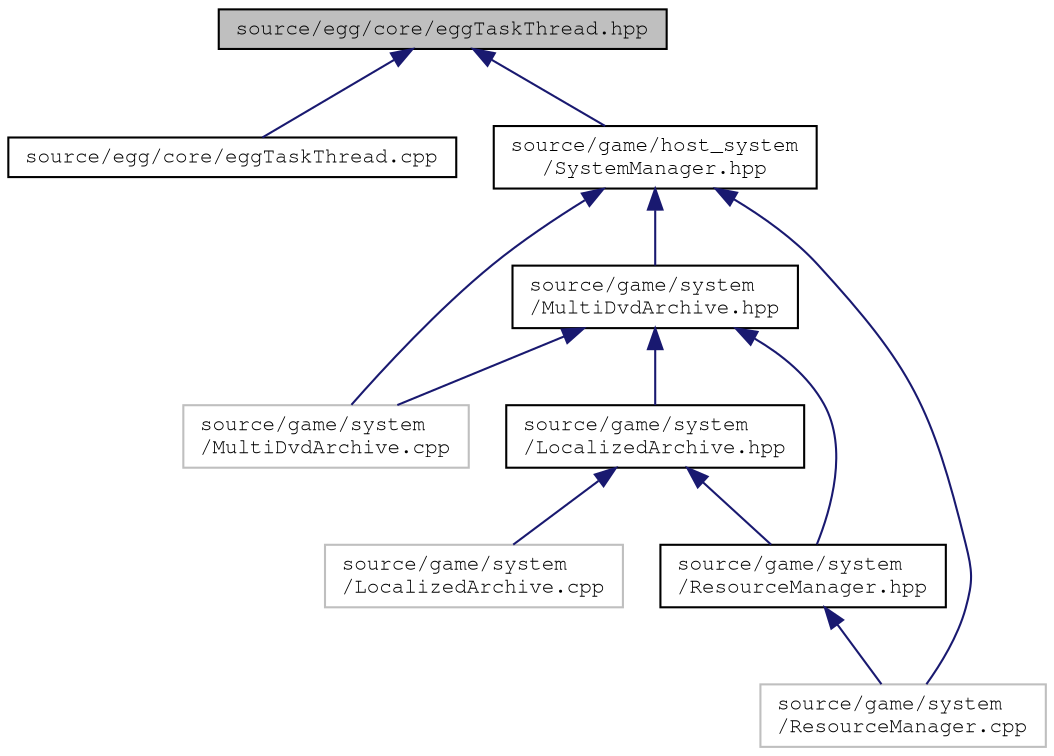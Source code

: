 digraph "source/egg/core/eggTaskThread.hpp"
{
 // LATEX_PDF_SIZE
  edge [fontname="FreeMono",fontsize="10",labelfontname="FreeMono",labelfontsize="10"];
  node [fontname="FreeMono",fontsize="10",shape=record];
  Node1 [label="source/egg/core/eggTaskThread.hpp",height=0.2,width=0.4,color="black", fillcolor="grey75", style="filled", fontcolor="black",tooltip="TODO."];
  Node1 -> Node2 [dir="back",color="midnightblue",fontsize="10",style="solid",fontname="FreeMono"];
  Node2 [label="source/egg/core/eggTaskThread.cpp",height=0.2,width=0.4,color="black", fillcolor="white", style="filled",URL="$egg_task_thread_8cpp.html",tooltip="TODO."];
  Node1 -> Node3 [dir="back",color="midnightblue",fontsize="10",style="solid",fontname="FreeMono"];
  Node3 [label="source/game/host_system\l/SystemManager.hpp",height=0.2,width=0.4,color="black", fillcolor="white", style="filled",URL="$_system_manager_8hpp.html",tooltip="System Manager."];
  Node3 -> Node4 [dir="back",color="midnightblue",fontsize="10",style="solid",fontname="FreeMono"];
  Node4 [label="source/game/system\l/MultiDvdArchive.cpp",height=0.2,width=0.4,color="grey75", fillcolor="white", style="filled",tooltip=" "];
  Node3 -> Node5 [dir="back",color="midnightblue",fontsize="10",style="solid",fontname="FreeMono"];
  Node5 [label="source/game/system\l/MultiDvdArchive.hpp",height=0.2,width=0.4,color="black", fillcolor="white", style="filled",URL="$_multi_dvd_archive_8hpp_source.html",tooltip=" "];
  Node5 -> Node6 [dir="back",color="midnightblue",fontsize="10",style="solid",fontname="FreeMono"];
  Node6 [label="source/game/system\l/LocalizedArchive.hpp",height=0.2,width=0.4,color="black", fillcolor="white", style="filled",URL="$_localized_archive_8hpp_source.html",tooltip=" "];
  Node6 -> Node7 [dir="back",color="midnightblue",fontsize="10",style="solid",fontname="FreeMono"];
  Node7 [label="source/game/system\l/LocalizedArchive.cpp",height=0.2,width=0.4,color="grey75", fillcolor="white", style="filled",tooltip=" "];
  Node6 -> Node8 [dir="back",color="midnightblue",fontsize="10",style="solid",fontname="FreeMono"];
  Node8 [label="source/game/system\l/ResourceManager.hpp",height=0.2,width=0.4,color="black", fillcolor="white", style="filled",URL="$_resource_manager_8hpp_source.html",tooltip=" "];
  Node8 -> Node9 [dir="back",color="midnightblue",fontsize="10",style="solid",fontname="FreeMono"];
  Node9 [label="source/game/system\l/ResourceManager.cpp",height=0.2,width=0.4,color="grey75", fillcolor="white", style="filled",tooltip=" "];
  Node5 -> Node4 [dir="back",color="midnightblue",fontsize="10",style="solid",fontname="FreeMono"];
  Node5 -> Node8 [dir="back",color="midnightblue",fontsize="10",style="solid",fontname="FreeMono"];
  Node3 -> Node9 [dir="back",color="midnightblue",fontsize="10",style="solid",fontname="FreeMono"];
}
